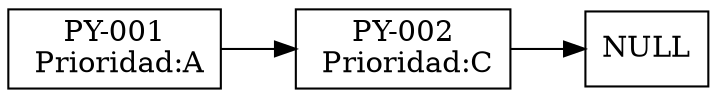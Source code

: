 digraph graficaLista {
rankdir=LR;
node[shape="record"]; 
nodo0[label="PY-001\n Prioridad:A"]; 
nodo1[label="PY-002\n Prioridad:C"]; 
nodo2[label="NULL"]; 
nodo0->nodo1; 
nodo1->nodo2; 

}
